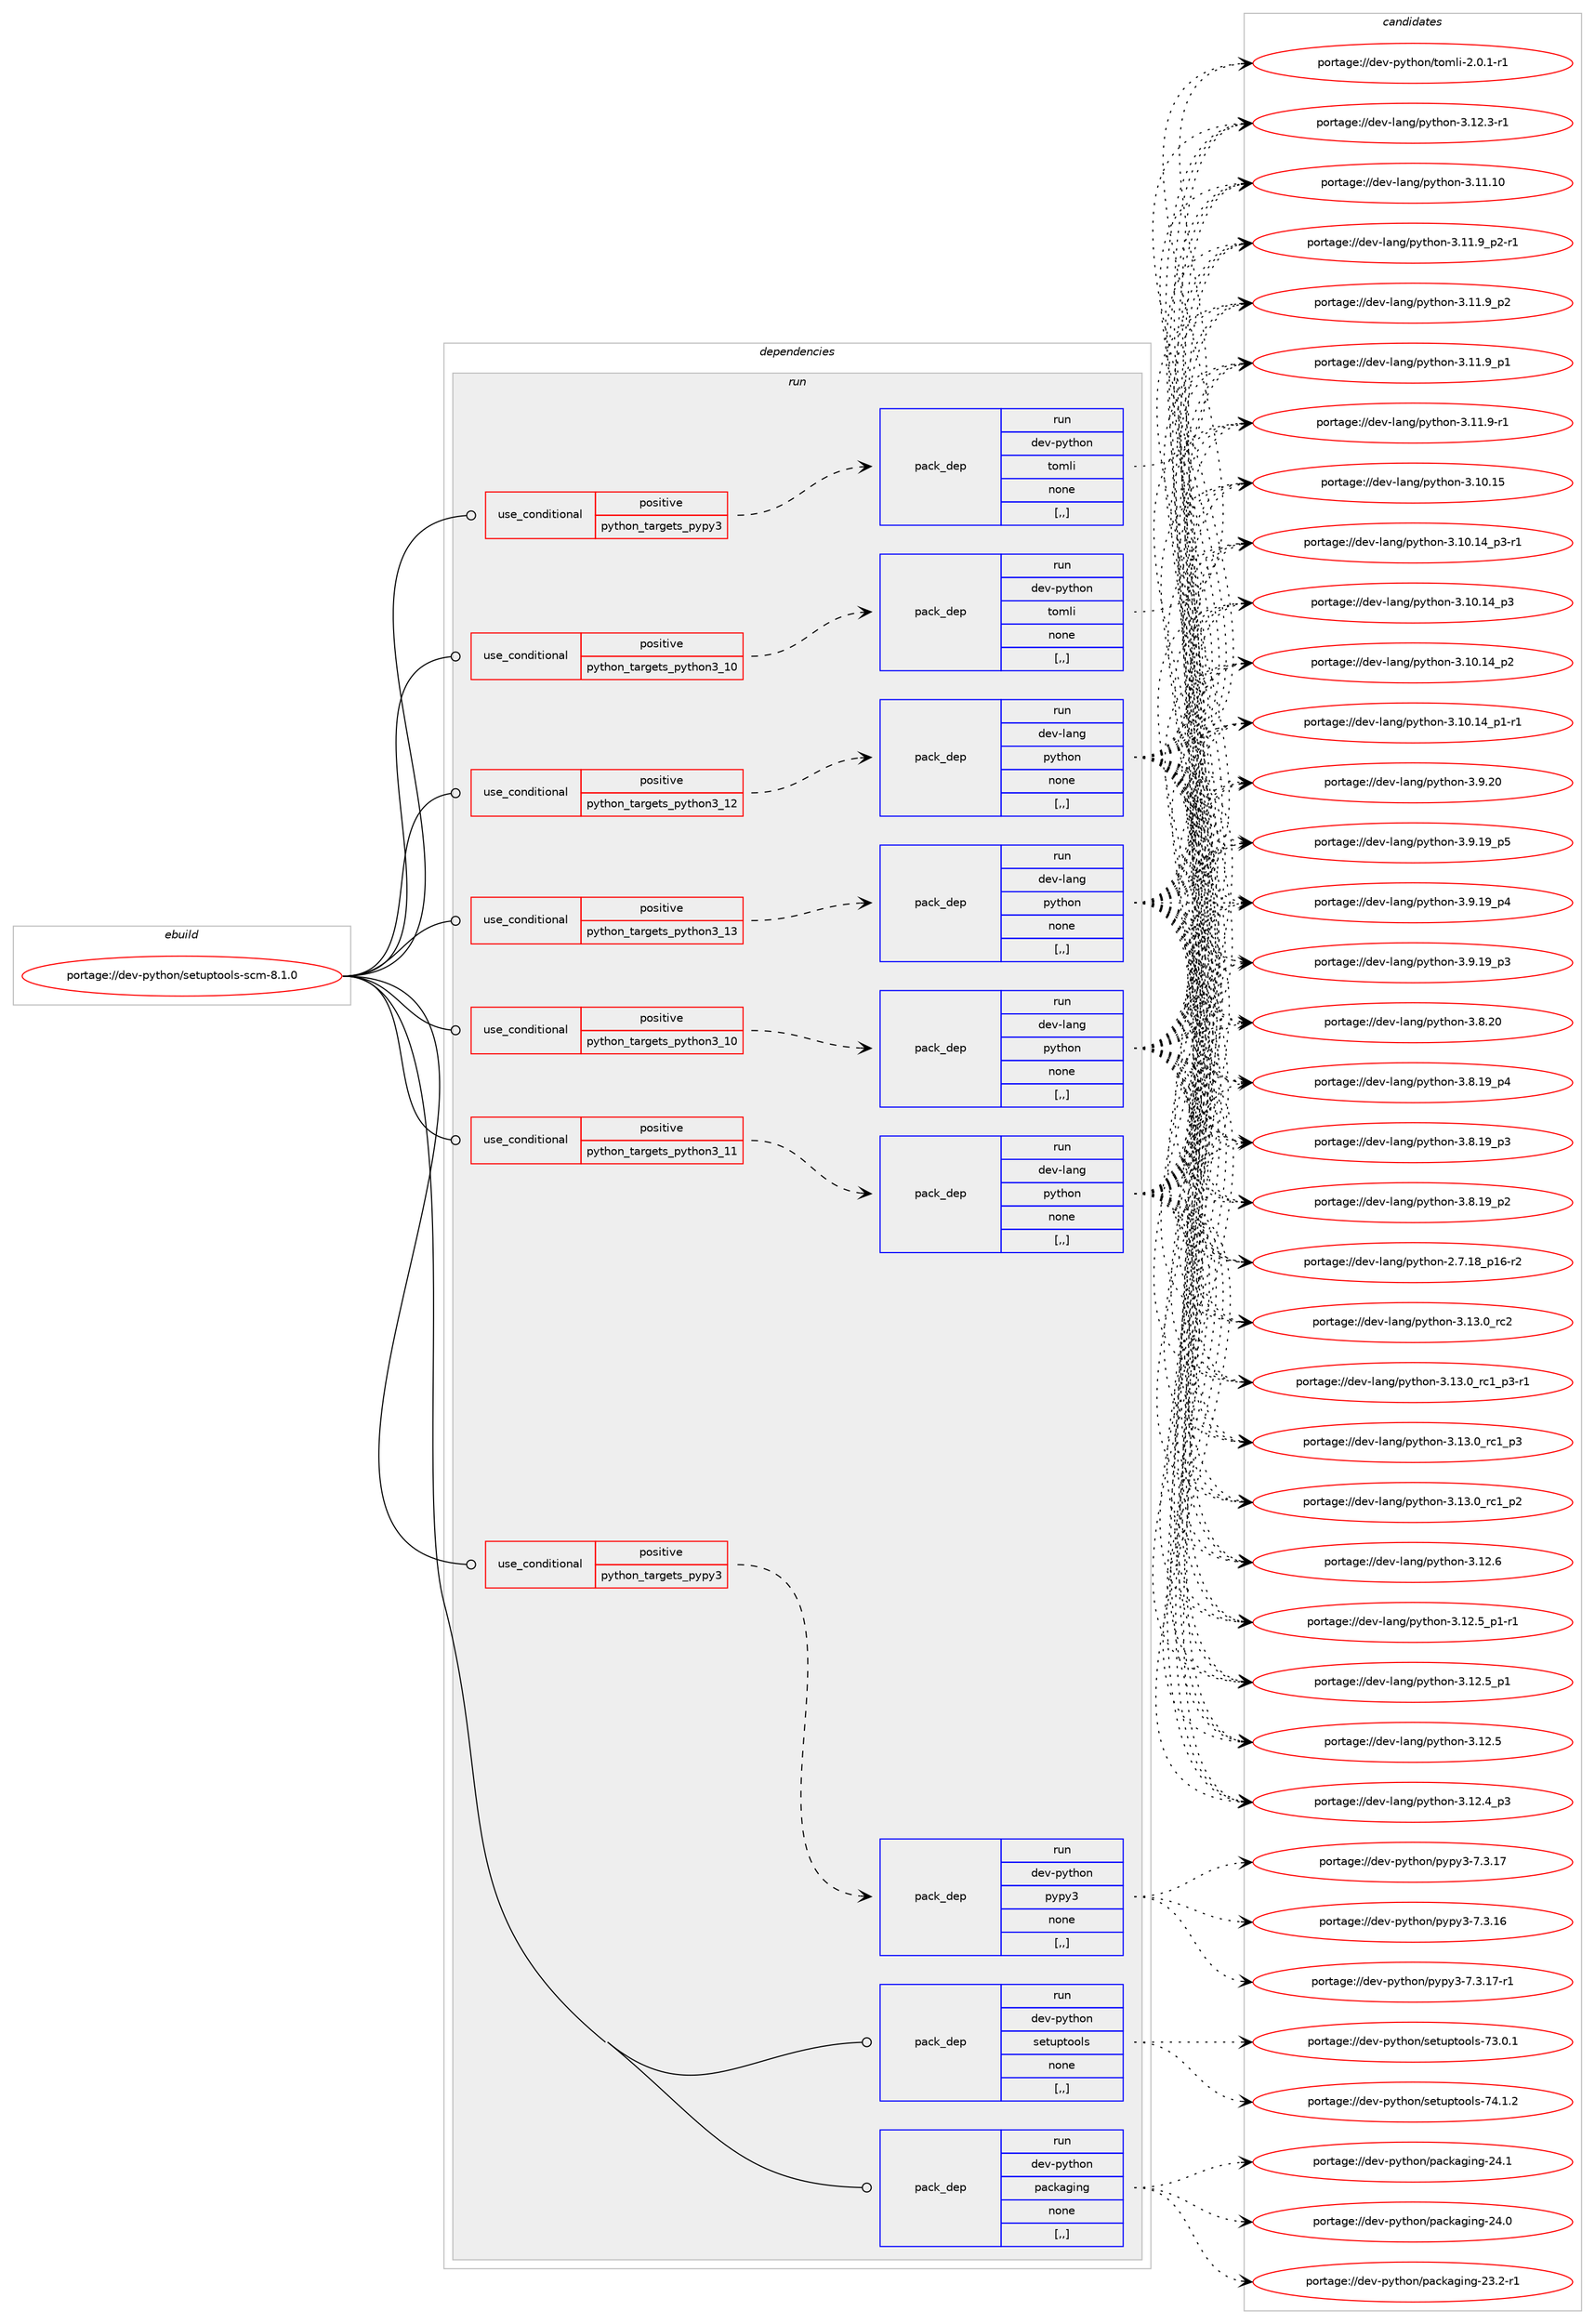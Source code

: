 digraph prolog {

# *************
# Graph options
# *************

newrank=true;
concentrate=true;
compound=true;
graph [rankdir=LR,fontname=Helvetica,fontsize=10,ranksep=1.5];#, ranksep=2.5, nodesep=0.2];
edge  [arrowhead=vee];
node  [fontname=Helvetica,fontsize=10];

# **********
# The ebuild
# **********

subgraph cluster_leftcol {
color=gray;
label=<<i>ebuild</i>>;
id [label="portage://dev-python/setuptools-scm-8.1.0", color=red, width=4, href="../dev-python/setuptools-scm-8.1.0.svg"];
}

# ****************
# The dependencies
# ****************

subgraph cluster_midcol {
color=gray;
label=<<i>dependencies</i>>;
subgraph cluster_compile {
fillcolor="#eeeeee";
style=filled;
label=<<i>compile</i>>;
}
subgraph cluster_compileandrun {
fillcolor="#eeeeee";
style=filled;
label=<<i>compile and run</i>>;
}
subgraph cluster_run {
fillcolor="#eeeeee";
style=filled;
label=<<i>run</i>>;
subgraph cond170139 {
dependency658454 [label=<<TABLE BORDER="0" CELLBORDER="1" CELLSPACING="0" CELLPADDING="4"><TR><TD ROWSPAN="3" CELLPADDING="10">use_conditional</TD></TR><TR><TD>positive</TD></TR><TR><TD>python_targets_pypy3</TD></TR></TABLE>>, shape=none, color=red];
subgraph pack483453 {
dependency658455 [label=<<TABLE BORDER="0" CELLBORDER="1" CELLSPACING="0" CELLPADDING="4" WIDTH="220"><TR><TD ROWSPAN="6" CELLPADDING="30">pack_dep</TD></TR><TR><TD WIDTH="110">run</TD></TR><TR><TD>dev-python</TD></TR><TR><TD>pypy3</TD></TR><TR><TD>none</TD></TR><TR><TD>[,,]</TD></TR></TABLE>>, shape=none, color=blue];
}
dependency658454:e -> dependency658455:w [weight=20,style="dashed",arrowhead="vee"];
}
id:e -> dependency658454:w [weight=20,style="solid",arrowhead="odot"];
subgraph cond170140 {
dependency658456 [label=<<TABLE BORDER="0" CELLBORDER="1" CELLSPACING="0" CELLPADDING="4"><TR><TD ROWSPAN="3" CELLPADDING="10">use_conditional</TD></TR><TR><TD>positive</TD></TR><TR><TD>python_targets_pypy3</TD></TR></TABLE>>, shape=none, color=red];
subgraph pack483454 {
dependency658457 [label=<<TABLE BORDER="0" CELLBORDER="1" CELLSPACING="0" CELLPADDING="4" WIDTH="220"><TR><TD ROWSPAN="6" CELLPADDING="30">pack_dep</TD></TR><TR><TD WIDTH="110">run</TD></TR><TR><TD>dev-python</TD></TR><TR><TD>tomli</TD></TR><TR><TD>none</TD></TR><TR><TD>[,,]</TD></TR></TABLE>>, shape=none, color=blue];
}
dependency658456:e -> dependency658457:w [weight=20,style="dashed",arrowhead="vee"];
}
id:e -> dependency658456:w [weight=20,style="solid",arrowhead="odot"];
subgraph cond170141 {
dependency658458 [label=<<TABLE BORDER="0" CELLBORDER="1" CELLSPACING="0" CELLPADDING="4"><TR><TD ROWSPAN="3" CELLPADDING="10">use_conditional</TD></TR><TR><TD>positive</TD></TR><TR><TD>python_targets_python3_10</TD></TR></TABLE>>, shape=none, color=red];
subgraph pack483455 {
dependency658459 [label=<<TABLE BORDER="0" CELLBORDER="1" CELLSPACING="0" CELLPADDING="4" WIDTH="220"><TR><TD ROWSPAN="6" CELLPADDING="30">pack_dep</TD></TR><TR><TD WIDTH="110">run</TD></TR><TR><TD>dev-lang</TD></TR><TR><TD>python</TD></TR><TR><TD>none</TD></TR><TR><TD>[,,]</TD></TR></TABLE>>, shape=none, color=blue];
}
dependency658458:e -> dependency658459:w [weight=20,style="dashed",arrowhead="vee"];
}
id:e -> dependency658458:w [weight=20,style="solid",arrowhead="odot"];
subgraph cond170142 {
dependency658460 [label=<<TABLE BORDER="0" CELLBORDER="1" CELLSPACING="0" CELLPADDING="4"><TR><TD ROWSPAN="3" CELLPADDING="10">use_conditional</TD></TR><TR><TD>positive</TD></TR><TR><TD>python_targets_python3_10</TD></TR></TABLE>>, shape=none, color=red];
subgraph pack483456 {
dependency658461 [label=<<TABLE BORDER="0" CELLBORDER="1" CELLSPACING="0" CELLPADDING="4" WIDTH="220"><TR><TD ROWSPAN="6" CELLPADDING="30">pack_dep</TD></TR><TR><TD WIDTH="110">run</TD></TR><TR><TD>dev-python</TD></TR><TR><TD>tomli</TD></TR><TR><TD>none</TD></TR><TR><TD>[,,]</TD></TR></TABLE>>, shape=none, color=blue];
}
dependency658460:e -> dependency658461:w [weight=20,style="dashed",arrowhead="vee"];
}
id:e -> dependency658460:w [weight=20,style="solid",arrowhead="odot"];
subgraph cond170143 {
dependency658462 [label=<<TABLE BORDER="0" CELLBORDER="1" CELLSPACING="0" CELLPADDING="4"><TR><TD ROWSPAN="3" CELLPADDING="10">use_conditional</TD></TR><TR><TD>positive</TD></TR><TR><TD>python_targets_python3_11</TD></TR></TABLE>>, shape=none, color=red];
subgraph pack483457 {
dependency658463 [label=<<TABLE BORDER="0" CELLBORDER="1" CELLSPACING="0" CELLPADDING="4" WIDTH="220"><TR><TD ROWSPAN="6" CELLPADDING="30">pack_dep</TD></TR><TR><TD WIDTH="110">run</TD></TR><TR><TD>dev-lang</TD></TR><TR><TD>python</TD></TR><TR><TD>none</TD></TR><TR><TD>[,,]</TD></TR></TABLE>>, shape=none, color=blue];
}
dependency658462:e -> dependency658463:w [weight=20,style="dashed",arrowhead="vee"];
}
id:e -> dependency658462:w [weight=20,style="solid",arrowhead="odot"];
subgraph cond170144 {
dependency658464 [label=<<TABLE BORDER="0" CELLBORDER="1" CELLSPACING="0" CELLPADDING="4"><TR><TD ROWSPAN="3" CELLPADDING="10">use_conditional</TD></TR><TR><TD>positive</TD></TR><TR><TD>python_targets_python3_12</TD></TR></TABLE>>, shape=none, color=red];
subgraph pack483458 {
dependency658465 [label=<<TABLE BORDER="0" CELLBORDER="1" CELLSPACING="0" CELLPADDING="4" WIDTH="220"><TR><TD ROWSPAN="6" CELLPADDING="30">pack_dep</TD></TR><TR><TD WIDTH="110">run</TD></TR><TR><TD>dev-lang</TD></TR><TR><TD>python</TD></TR><TR><TD>none</TD></TR><TR><TD>[,,]</TD></TR></TABLE>>, shape=none, color=blue];
}
dependency658464:e -> dependency658465:w [weight=20,style="dashed",arrowhead="vee"];
}
id:e -> dependency658464:w [weight=20,style="solid",arrowhead="odot"];
subgraph cond170145 {
dependency658466 [label=<<TABLE BORDER="0" CELLBORDER="1" CELLSPACING="0" CELLPADDING="4"><TR><TD ROWSPAN="3" CELLPADDING="10">use_conditional</TD></TR><TR><TD>positive</TD></TR><TR><TD>python_targets_python3_13</TD></TR></TABLE>>, shape=none, color=red];
subgraph pack483459 {
dependency658467 [label=<<TABLE BORDER="0" CELLBORDER="1" CELLSPACING="0" CELLPADDING="4" WIDTH="220"><TR><TD ROWSPAN="6" CELLPADDING="30">pack_dep</TD></TR><TR><TD WIDTH="110">run</TD></TR><TR><TD>dev-lang</TD></TR><TR><TD>python</TD></TR><TR><TD>none</TD></TR><TR><TD>[,,]</TD></TR></TABLE>>, shape=none, color=blue];
}
dependency658466:e -> dependency658467:w [weight=20,style="dashed",arrowhead="vee"];
}
id:e -> dependency658466:w [weight=20,style="solid",arrowhead="odot"];
subgraph pack483460 {
dependency658468 [label=<<TABLE BORDER="0" CELLBORDER="1" CELLSPACING="0" CELLPADDING="4" WIDTH="220"><TR><TD ROWSPAN="6" CELLPADDING="30">pack_dep</TD></TR><TR><TD WIDTH="110">run</TD></TR><TR><TD>dev-python</TD></TR><TR><TD>packaging</TD></TR><TR><TD>none</TD></TR><TR><TD>[,,]</TD></TR></TABLE>>, shape=none, color=blue];
}
id:e -> dependency658468:w [weight=20,style="solid",arrowhead="odot"];
subgraph pack483461 {
dependency658469 [label=<<TABLE BORDER="0" CELLBORDER="1" CELLSPACING="0" CELLPADDING="4" WIDTH="220"><TR><TD ROWSPAN="6" CELLPADDING="30">pack_dep</TD></TR><TR><TD WIDTH="110">run</TD></TR><TR><TD>dev-python</TD></TR><TR><TD>setuptools</TD></TR><TR><TD>none</TD></TR><TR><TD>[,,]</TD></TR></TABLE>>, shape=none, color=blue];
}
id:e -> dependency658469:w [weight=20,style="solid",arrowhead="odot"];
}
}

# **************
# The candidates
# **************

subgraph cluster_choices {
rank=same;
color=gray;
label=<<i>candidates</i>>;

subgraph choice483453 {
color=black;
nodesep=1;
choice100101118451121211161041111104711212111212151455546514649554511449 [label="portage://dev-python/pypy3-7.3.17-r1", color=red, width=4,href="../dev-python/pypy3-7.3.17-r1.svg"];
choice10010111845112121116104111110471121211121215145554651464955 [label="portage://dev-python/pypy3-7.3.17", color=red, width=4,href="../dev-python/pypy3-7.3.17.svg"];
choice10010111845112121116104111110471121211121215145554651464954 [label="portage://dev-python/pypy3-7.3.16", color=red, width=4,href="../dev-python/pypy3-7.3.16.svg"];
dependency658455:e -> choice100101118451121211161041111104711212111212151455546514649554511449:w [style=dotted,weight="100"];
dependency658455:e -> choice10010111845112121116104111110471121211121215145554651464955:w [style=dotted,weight="100"];
dependency658455:e -> choice10010111845112121116104111110471121211121215145554651464954:w [style=dotted,weight="100"];
}
subgraph choice483454 {
color=black;
nodesep=1;
choice10010111845112121116104111110471161111091081054550464846494511449 [label="portage://dev-python/tomli-2.0.1-r1", color=red, width=4,href="../dev-python/tomli-2.0.1-r1.svg"];
dependency658457:e -> choice10010111845112121116104111110471161111091081054550464846494511449:w [style=dotted,weight="100"];
}
subgraph choice483455 {
color=black;
nodesep=1;
choice10010111845108971101034711212111610411111045514649514648951149950 [label="portage://dev-lang/python-3.13.0_rc2", color=red, width=4,href="../dev-lang/python-3.13.0_rc2.svg"];
choice1001011184510897110103471121211161041111104551464951464895114994995112514511449 [label="portage://dev-lang/python-3.13.0_rc1_p3-r1", color=red, width=4,href="../dev-lang/python-3.13.0_rc1_p3-r1.svg"];
choice100101118451089711010347112121116104111110455146495146489511499499511251 [label="portage://dev-lang/python-3.13.0_rc1_p3", color=red, width=4,href="../dev-lang/python-3.13.0_rc1_p3.svg"];
choice100101118451089711010347112121116104111110455146495146489511499499511250 [label="portage://dev-lang/python-3.13.0_rc1_p2", color=red, width=4,href="../dev-lang/python-3.13.0_rc1_p2.svg"];
choice10010111845108971101034711212111610411111045514649504654 [label="portage://dev-lang/python-3.12.6", color=red, width=4,href="../dev-lang/python-3.12.6.svg"];
choice1001011184510897110103471121211161041111104551464950465395112494511449 [label="portage://dev-lang/python-3.12.5_p1-r1", color=red, width=4,href="../dev-lang/python-3.12.5_p1-r1.svg"];
choice100101118451089711010347112121116104111110455146495046539511249 [label="portage://dev-lang/python-3.12.5_p1", color=red, width=4,href="../dev-lang/python-3.12.5_p1.svg"];
choice10010111845108971101034711212111610411111045514649504653 [label="portage://dev-lang/python-3.12.5", color=red, width=4,href="../dev-lang/python-3.12.5.svg"];
choice100101118451089711010347112121116104111110455146495046529511251 [label="portage://dev-lang/python-3.12.4_p3", color=red, width=4,href="../dev-lang/python-3.12.4_p3.svg"];
choice100101118451089711010347112121116104111110455146495046514511449 [label="portage://dev-lang/python-3.12.3-r1", color=red, width=4,href="../dev-lang/python-3.12.3-r1.svg"];
choice1001011184510897110103471121211161041111104551464949464948 [label="portage://dev-lang/python-3.11.10", color=red, width=4,href="../dev-lang/python-3.11.10.svg"];
choice1001011184510897110103471121211161041111104551464949465795112504511449 [label="portage://dev-lang/python-3.11.9_p2-r1", color=red, width=4,href="../dev-lang/python-3.11.9_p2-r1.svg"];
choice100101118451089711010347112121116104111110455146494946579511250 [label="portage://dev-lang/python-3.11.9_p2", color=red, width=4,href="../dev-lang/python-3.11.9_p2.svg"];
choice100101118451089711010347112121116104111110455146494946579511249 [label="portage://dev-lang/python-3.11.9_p1", color=red, width=4,href="../dev-lang/python-3.11.9_p1.svg"];
choice100101118451089711010347112121116104111110455146494946574511449 [label="portage://dev-lang/python-3.11.9-r1", color=red, width=4,href="../dev-lang/python-3.11.9-r1.svg"];
choice1001011184510897110103471121211161041111104551464948464953 [label="portage://dev-lang/python-3.10.15", color=red, width=4,href="../dev-lang/python-3.10.15.svg"];
choice100101118451089711010347112121116104111110455146494846495295112514511449 [label="portage://dev-lang/python-3.10.14_p3-r1", color=red, width=4,href="../dev-lang/python-3.10.14_p3-r1.svg"];
choice10010111845108971101034711212111610411111045514649484649529511251 [label="portage://dev-lang/python-3.10.14_p3", color=red, width=4,href="../dev-lang/python-3.10.14_p3.svg"];
choice10010111845108971101034711212111610411111045514649484649529511250 [label="portage://dev-lang/python-3.10.14_p2", color=red, width=4,href="../dev-lang/python-3.10.14_p2.svg"];
choice100101118451089711010347112121116104111110455146494846495295112494511449 [label="portage://dev-lang/python-3.10.14_p1-r1", color=red, width=4,href="../dev-lang/python-3.10.14_p1-r1.svg"];
choice10010111845108971101034711212111610411111045514657465048 [label="portage://dev-lang/python-3.9.20", color=red, width=4,href="../dev-lang/python-3.9.20.svg"];
choice100101118451089711010347112121116104111110455146574649579511253 [label="portage://dev-lang/python-3.9.19_p5", color=red, width=4,href="../dev-lang/python-3.9.19_p5.svg"];
choice100101118451089711010347112121116104111110455146574649579511252 [label="portage://dev-lang/python-3.9.19_p4", color=red, width=4,href="../dev-lang/python-3.9.19_p4.svg"];
choice100101118451089711010347112121116104111110455146574649579511251 [label="portage://dev-lang/python-3.9.19_p3", color=red, width=4,href="../dev-lang/python-3.9.19_p3.svg"];
choice10010111845108971101034711212111610411111045514656465048 [label="portage://dev-lang/python-3.8.20", color=red, width=4,href="../dev-lang/python-3.8.20.svg"];
choice100101118451089711010347112121116104111110455146564649579511252 [label="portage://dev-lang/python-3.8.19_p4", color=red, width=4,href="../dev-lang/python-3.8.19_p4.svg"];
choice100101118451089711010347112121116104111110455146564649579511251 [label="portage://dev-lang/python-3.8.19_p3", color=red, width=4,href="../dev-lang/python-3.8.19_p3.svg"];
choice100101118451089711010347112121116104111110455146564649579511250 [label="portage://dev-lang/python-3.8.19_p2", color=red, width=4,href="../dev-lang/python-3.8.19_p2.svg"];
choice100101118451089711010347112121116104111110455046554649569511249544511450 [label="portage://dev-lang/python-2.7.18_p16-r2", color=red, width=4,href="../dev-lang/python-2.7.18_p16-r2.svg"];
dependency658459:e -> choice10010111845108971101034711212111610411111045514649514648951149950:w [style=dotted,weight="100"];
dependency658459:e -> choice1001011184510897110103471121211161041111104551464951464895114994995112514511449:w [style=dotted,weight="100"];
dependency658459:e -> choice100101118451089711010347112121116104111110455146495146489511499499511251:w [style=dotted,weight="100"];
dependency658459:e -> choice100101118451089711010347112121116104111110455146495146489511499499511250:w [style=dotted,weight="100"];
dependency658459:e -> choice10010111845108971101034711212111610411111045514649504654:w [style=dotted,weight="100"];
dependency658459:e -> choice1001011184510897110103471121211161041111104551464950465395112494511449:w [style=dotted,weight="100"];
dependency658459:e -> choice100101118451089711010347112121116104111110455146495046539511249:w [style=dotted,weight="100"];
dependency658459:e -> choice10010111845108971101034711212111610411111045514649504653:w [style=dotted,weight="100"];
dependency658459:e -> choice100101118451089711010347112121116104111110455146495046529511251:w [style=dotted,weight="100"];
dependency658459:e -> choice100101118451089711010347112121116104111110455146495046514511449:w [style=dotted,weight="100"];
dependency658459:e -> choice1001011184510897110103471121211161041111104551464949464948:w [style=dotted,weight="100"];
dependency658459:e -> choice1001011184510897110103471121211161041111104551464949465795112504511449:w [style=dotted,weight="100"];
dependency658459:e -> choice100101118451089711010347112121116104111110455146494946579511250:w [style=dotted,weight="100"];
dependency658459:e -> choice100101118451089711010347112121116104111110455146494946579511249:w [style=dotted,weight="100"];
dependency658459:e -> choice100101118451089711010347112121116104111110455146494946574511449:w [style=dotted,weight="100"];
dependency658459:e -> choice1001011184510897110103471121211161041111104551464948464953:w [style=dotted,weight="100"];
dependency658459:e -> choice100101118451089711010347112121116104111110455146494846495295112514511449:w [style=dotted,weight="100"];
dependency658459:e -> choice10010111845108971101034711212111610411111045514649484649529511251:w [style=dotted,weight="100"];
dependency658459:e -> choice10010111845108971101034711212111610411111045514649484649529511250:w [style=dotted,weight="100"];
dependency658459:e -> choice100101118451089711010347112121116104111110455146494846495295112494511449:w [style=dotted,weight="100"];
dependency658459:e -> choice10010111845108971101034711212111610411111045514657465048:w [style=dotted,weight="100"];
dependency658459:e -> choice100101118451089711010347112121116104111110455146574649579511253:w [style=dotted,weight="100"];
dependency658459:e -> choice100101118451089711010347112121116104111110455146574649579511252:w [style=dotted,weight="100"];
dependency658459:e -> choice100101118451089711010347112121116104111110455146574649579511251:w [style=dotted,weight="100"];
dependency658459:e -> choice10010111845108971101034711212111610411111045514656465048:w [style=dotted,weight="100"];
dependency658459:e -> choice100101118451089711010347112121116104111110455146564649579511252:w [style=dotted,weight="100"];
dependency658459:e -> choice100101118451089711010347112121116104111110455146564649579511251:w [style=dotted,weight="100"];
dependency658459:e -> choice100101118451089711010347112121116104111110455146564649579511250:w [style=dotted,weight="100"];
dependency658459:e -> choice100101118451089711010347112121116104111110455046554649569511249544511450:w [style=dotted,weight="100"];
}
subgraph choice483456 {
color=black;
nodesep=1;
choice10010111845112121116104111110471161111091081054550464846494511449 [label="portage://dev-python/tomli-2.0.1-r1", color=red, width=4,href="../dev-python/tomli-2.0.1-r1.svg"];
dependency658461:e -> choice10010111845112121116104111110471161111091081054550464846494511449:w [style=dotted,weight="100"];
}
subgraph choice483457 {
color=black;
nodesep=1;
choice10010111845108971101034711212111610411111045514649514648951149950 [label="portage://dev-lang/python-3.13.0_rc2", color=red, width=4,href="../dev-lang/python-3.13.0_rc2.svg"];
choice1001011184510897110103471121211161041111104551464951464895114994995112514511449 [label="portage://dev-lang/python-3.13.0_rc1_p3-r1", color=red, width=4,href="../dev-lang/python-3.13.0_rc1_p3-r1.svg"];
choice100101118451089711010347112121116104111110455146495146489511499499511251 [label="portage://dev-lang/python-3.13.0_rc1_p3", color=red, width=4,href="../dev-lang/python-3.13.0_rc1_p3.svg"];
choice100101118451089711010347112121116104111110455146495146489511499499511250 [label="portage://dev-lang/python-3.13.0_rc1_p2", color=red, width=4,href="../dev-lang/python-3.13.0_rc1_p2.svg"];
choice10010111845108971101034711212111610411111045514649504654 [label="portage://dev-lang/python-3.12.6", color=red, width=4,href="../dev-lang/python-3.12.6.svg"];
choice1001011184510897110103471121211161041111104551464950465395112494511449 [label="portage://dev-lang/python-3.12.5_p1-r1", color=red, width=4,href="../dev-lang/python-3.12.5_p1-r1.svg"];
choice100101118451089711010347112121116104111110455146495046539511249 [label="portage://dev-lang/python-3.12.5_p1", color=red, width=4,href="../dev-lang/python-3.12.5_p1.svg"];
choice10010111845108971101034711212111610411111045514649504653 [label="portage://dev-lang/python-3.12.5", color=red, width=4,href="../dev-lang/python-3.12.5.svg"];
choice100101118451089711010347112121116104111110455146495046529511251 [label="portage://dev-lang/python-3.12.4_p3", color=red, width=4,href="../dev-lang/python-3.12.4_p3.svg"];
choice100101118451089711010347112121116104111110455146495046514511449 [label="portage://dev-lang/python-3.12.3-r1", color=red, width=4,href="../dev-lang/python-3.12.3-r1.svg"];
choice1001011184510897110103471121211161041111104551464949464948 [label="portage://dev-lang/python-3.11.10", color=red, width=4,href="../dev-lang/python-3.11.10.svg"];
choice1001011184510897110103471121211161041111104551464949465795112504511449 [label="portage://dev-lang/python-3.11.9_p2-r1", color=red, width=4,href="../dev-lang/python-3.11.9_p2-r1.svg"];
choice100101118451089711010347112121116104111110455146494946579511250 [label="portage://dev-lang/python-3.11.9_p2", color=red, width=4,href="../dev-lang/python-3.11.9_p2.svg"];
choice100101118451089711010347112121116104111110455146494946579511249 [label="portage://dev-lang/python-3.11.9_p1", color=red, width=4,href="../dev-lang/python-3.11.9_p1.svg"];
choice100101118451089711010347112121116104111110455146494946574511449 [label="portage://dev-lang/python-3.11.9-r1", color=red, width=4,href="../dev-lang/python-3.11.9-r1.svg"];
choice1001011184510897110103471121211161041111104551464948464953 [label="portage://dev-lang/python-3.10.15", color=red, width=4,href="../dev-lang/python-3.10.15.svg"];
choice100101118451089711010347112121116104111110455146494846495295112514511449 [label="portage://dev-lang/python-3.10.14_p3-r1", color=red, width=4,href="../dev-lang/python-3.10.14_p3-r1.svg"];
choice10010111845108971101034711212111610411111045514649484649529511251 [label="portage://dev-lang/python-3.10.14_p3", color=red, width=4,href="../dev-lang/python-3.10.14_p3.svg"];
choice10010111845108971101034711212111610411111045514649484649529511250 [label="portage://dev-lang/python-3.10.14_p2", color=red, width=4,href="../dev-lang/python-3.10.14_p2.svg"];
choice100101118451089711010347112121116104111110455146494846495295112494511449 [label="portage://dev-lang/python-3.10.14_p1-r1", color=red, width=4,href="../dev-lang/python-3.10.14_p1-r1.svg"];
choice10010111845108971101034711212111610411111045514657465048 [label="portage://dev-lang/python-3.9.20", color=red, width=4,href="../dev-lang/python-3.9.20.svg"];
choice100101118451089711010347112121116104111110455146574649579511253 [label="portage://dev-lang/python-3.9.19_p5", color=red, width=4,href="../dev-lang/python-3.9.19_p5.svg"];
choice100101118451089711010347112121116104111110455146574649579511252 [label="portage://dev-lang/python-3.9.19_p4", color=red, width=4,href="../dev-lang/python-3.9.19_p4.svg"];
choice100101118451089711010347112121116104111110455146574649579511251 [label="portage://dev-lang/python-3.9.19_p3", color=red, width=4,href="../dev-lang/python-3.9.19_p3.svg"];
choice10010111845108971101034711212111610411111045514656465048 [label="portage://dev-lang/python-3.8.20", color=red, width=4,href="../dev-lang/python-3.8.20.svg"];
choice100101118451089711010347112121116104111110455146564649579511252 [label="portage://dev-lang/python-3.8.19_p4", color=red, width=4,href="../dev-lang/python-3.8.19_p4.svg"];
choice100101118451089711010347112121116104111110455146564649579511251 [label="portage://dev-lang/python-3.8.19_p3", color=red, width=4,href="../dev-lang/python-3.8.19_p3.svg"];
choice100101118451089711010347112121116104111110455146564649579511250 [label="portage://dev-lang/python-3.8.19_p2", color=red, width=4,href="../dev-lang/python-3.8.19_p2.svg"];
choice100101118451089711010347112121116104111110455046554649569511249544511450 [label="portage://dev-lang/python-2.7.18_p16-r2", color=red, width=4,href="../dev-lang/python-2.7.18_p16-r2.svg"];
dependency658463:e -> choice10010111845108971101034711212111610411111045514649514648951149950:w [style=dotted,weight="100"];
dependency658463:e -> choice1001011184510897110103471121211161041111104551464951464895114994995112514511449:w [style=dotted,weight="100"];
dependency658463:e -> choice100101118451089711010347112121116104111110455146495146489511499499511251:w [style=dotted,weight="100"];
dependency658463:e -> choice100101118451089711010347112121116104111110455146495146489511499499511250:w [style=dotted,weight="100"];
dependency658463:e -> choice10010111845108971101034711212111610411111045514649504654:w [style=dotted,weight="100"];
dependency658463:e -> choice1001011184510897110103471121211161041111104551464950465395112494511449:w [style=dotted,weight="100"];
dependency658463:e -> choice100101118451089711010347112121116104111110455146495046539511249:w [style=dotted,weight="100"];
dependency658463:e -> choice10010111845108971101034711212111610411111045514649504653:w [style=dotted,weight="100"];
dependency658463:e -> choice100101118451089711010347112121116104111110455146495046529511251:w [style=dotted,weight="100"];
dependency658463:e -> choice100101118451089711010347112121116104111110455146495046514511449:w [style=dotted,weight="100"];
dependency658463:e -> choice1001011184510897110103471121211161041111104551464949464948:w [style=dotted,weight="100"];
dependency658463:e -> choice1001011184510897110103471121211161041111104551464949465795112504511449:w [style=dotted,weight="100"];
dependency658463:e -> choice100101118451089711010347112121116104111110455146494946579511250:w [style=dotted,weight="100"];
dependency658463:e -> choice100101118451089711010347112121116104111110455146494946579511249:w [style=dotted,weight="100"];
dependency658463:e -> choice100101118451089711010347112121116104111110455146494946574511449:w [style=dotted,weight="100"];
dependency658463:e -> choice1001011184510897110103471121211161041111104551464948464953:w [style=dotted,weight="100"];
dependency658463:e -> choice100101118451089711010347112121116104111110455146494846495295112514511449:w [style=dotted,weight="100"];
dependency658463:e -> choice10010111845108971101034711212111610411111045514649484649529511251:w [style=dotted,weight="100"];
dependency658463:e -> choice10010111845108971101034711212111610411111045514649484649529511250:w [style=dotted,weight="100"];
dependency658463:e -> choice100101118451089711010347112121116104111110455146494846495295112494511449:w [style=dotted,weight="100"];
dependency658463:e -> choice10010111845108971101034711212111610411111045514657465048:w [style=dotted,weight="100"];
dependency658463:e -> choice100101118451089711010347112121116104111110455146574649579511253:w [style=dotted,weight="100"];
dependency658463:e -> choice100101118451089711010347112121116104111110455146574649579511252:w [style=dotted,weight="100"];
dependency658463:e -> choice100101118451089711010347112121116104111110455146574649579511251:w [style=dotted,weight="100"];
dependency658463:e -> choice10010111845108971101034711212111610411111045514656465048:w [style=dotted,weight="100"];
dependency658463:e -> choice100101118451089711010347112121116104111110455146564649579511252:w [style=dotted,weight="100"];
dependency658463:e -> choice100101118451089711010347112121116104111110455146564649579511251:w [style=dotted,weight="100"];
dependency658463:e -> choice100101118451089711010347112121116104111110455146564649579511250:w [style=dotted,weight="100"];
dependency658463:e -> choice100101118451089711010347112121116104111110455046554649569511249544511450:w [style=dotted,weight="100"];
}
subgraph choice483458 {
color=black;
nodesep=1;
choice10010111845108971101034711212111610411111045514649514648951149950 [label="portage://dev-lang/python-3.13.0_rc2", color=red, width=4,href="../dev-lang/python-3.13.0_rc2.svg"];
choice1001011184510897110103471121211161041111104551464951464895114994995112514511449 [label="portage://dev-lang/python-3.13.0_rc1_p3-r1", color=red, width=4,href="../dev-lang/python-3.13.0_rc1_p3-r1.svg"];
choice100101118451089711010347112121116104111110455146495146489511499499511251 [label="portage://dev-lang/python-3.13.0_rc1_p3", color=red, width=4,href="../dev-lang/python-3.13.0_rc1_p3.svg"];
choice100101118451089711010347112121116104111110455146495146489511499499511250 [label="portage://dev-lang/python-3.13.0_rc1_p2", color=red, width=4,href="../dev-lang/python-3.13.0_rc1_p2.svg"];
choice10010111845108971101034711212111610411111045514649504654 [label="portage://dev-lang/python-3.12.6", color=red, width=4,href="../dev-lang/python-3.12.6.svg"];
choice1001011184510897110103471121211161041111104551464950465395112494511449 [label="portage://dev-lang/python-3.12.5_p1-r1", color=red, width=4,href="../dev-lang/python-3.12.5_p1-r1.svg"];
choice100101118451089711010347112121116104111110455146495046539511249 [label="portage://dev-lang/python-3.12.5_p1", color=red, width=4,href="../dev-lang/python-3.12.5_p1.svg"];
choice10010111845108971101034711212111610411111045514649504653 [label="portage://dev-lang/python-3.12.5", color=red, width=4,href="../dev-lang/python-3.12.5.svg"];
choice100101118451089711010347112121116104111110455146495046529511251 [label="portage://dev-lang/python-3.12.4_p3", color=red, width=4,href="../dev-lang/python-3.12.4_p3.svg"];
choice100101118451089711010347112121116104111110455146495046514511449 [label="portage://dev-lang/python-3.12.3-r1", color=red, width=4,href="../dev-lang/python-3.12.3-r1.svg"];
choice1001011184510897110103471121211161041111104551464949464948 [label="portage://dev-lang/python-3.11.10", color=red, width=4,href="../dev-lang/python-3.11.10.svg"];
choice1001011184510897110103471121211161041111104551464949465795112504511449 [label="portage://dev-lang/python-3.11.9_p2-r1", color=red, width=4,href="../dev-lang/python-3.11.9_p2-r1.svg"];
choice100101118451089711010347112121116104111110455146494946579511250 [label="portage://dev-lang/python-3.11.9_p2", color=red, width=4,href="../dev-lang/python-3.11.9_p2.svg"];
choice100101118451089711010347112121116104111110455146494946579511249 [label="portage://dev-lang/python-3.11.9_p1", color=red, width=4,href="../dev-lang/python-3.11.9_p1.svg"];
choice100101118451089711010347112121116104111110455146494946574511449 [label="portage://dev-lang/python-3.11.9-r1", color=red, width=4,href="../dev-lang/python-3.11.9-r1.svg"];
choice1001011184510897110103471121211161041111104551464948464953 [label="portage://dev-lang/python-3.10.15", color=red, width=4,href="../dev-lang/python-3.10.15.svg"];
choice100101118451089711010347112121116104111110455146494846495295112514511449 [label="portage://dev-lang/python-3.10.14_p3-r1", color=red, width=4,href="../dev-lang/python-3.10.14_p3-r1.svg"];
choice10010111845108971101034711212111610411111045514649484649529511251 [label="portage://dev-lang/python-3.10.14_p3", color=red, width=4,href="../dev-lang/python-3.10.14_p3.svg"];
choice10010111845108971101034711212111610411111045514649484649529511250 [label="portage://dev-lang/python-3.10.14_p2", color=red, width=4,href="../dev-lang/python-3.10.14_p2.svg"];
choice100101118451089711010347112121116104111110455146494846495295112494511449 [label="portage://dev-lang/python-3.10.14_p1-r1", color=red, width=4,href="../dev-lang/python-3.10.14_p1-r1.svg"];
choice10010111845108971101034711212111610411111045514657465048 [label="portage://dev-lang/python-3.9.20", color=red, width=4,href="../dev-lang/python-3.9.20.svg"];
choice100101118451089711010347112121116104111110455146574649579511253 [label="portage://dev-lang/python-3.9.19_p5", color=red, width=4,href="../dev-lang/python-3.9.19_p5.svg"];
choice100101118451089711010347112121116104111110455146574649579511252 [label="portage://dev-lang/python-3.9.19_p4", color=red, width=4,href="../dev-lang/python-3.9.19_p4.svg"];
choice100101118451089711010347112121116104111110455146574649579511251 [label="portage://dev-lang/python-3.9.19_p3", color=red, width=4,href="../dev-lang/python-3.9.19_p3.svg"];
choice10010111845108971101034711212111610411111045514656465048 [label="portage://dev-lang/python-3.8.20", color=red, width=4,href="../dev-lang/python-3.8.20.svg"];
choice100101118451089711010347112121116104111110455146564649579511252 [label="portage://dev-lang/python-3.8.19_p4", color=red, width=4,href="../dev-lang/python-3.8.19_p4.svg"];
choice100101118451089711010347112121116104111110455146564649579511251 [label="portage://dev-lang/python-3.8.19_p3", color=red, width=4,href="../dev-lang/python-3.8.19_p3.svg"];
choice100101118451089711010347112121116104111110455146564649579511250 [label="portage://dev-lang/python-3.8.19_p2", color=red, width=4,href="../dev-lang/python-3.8.19_p2.svg"];
choice100101118451089711010347112121116104111110455046554649569511249544511450 [label="portage://dev-lang/python-2.7.18_p16-r2", color=red, width=4,href="../dev-lang/python-2.7.18_p16-r2.svg"];
dependency658465:e -> choice10010111845108971101034711212111610411111045514649514648951149950:w [style=dotted,weight="100"];
dependency658465:e -> choice1001011184510897110103471121211161041111104551464951464895114994995112514511449:w [style=dotted,weight="100"];
dependency658465:e -> choice100101118451089711010347112121116104111110455146495146489511499499511251:w [style=dotted,weight="100"];
dependency658465:e -> choice100101118451089711010347112121116104111110455146495146489511499499511250:w [style=dotted,weight="100"];
dependency658465:e -> choice10010111845108971101034711212111610411111045514649504654:w [style=dotted,weight="100"];
dependency658465:e -> choice1001011184510897110103471121211161041111104551464950465395112494511449:w [style=dotted,weight="100"];
dependency658465:e -> choice100101118451089711010347112121116104111110455146495046539511249:w [style=dotted,weight="100"];
dependency658465:e -> choice10010111845108971101034711212111610411111045514649504653:w [style=dotted,weight="100"];
dependency658465:e -> choice100101118451089711010347112121116104111110455146495046529511251:w [style=dotted,weight="100"];
dependency658465:e -> choice100101118451089711010347112121116104111110455146495046514511449:w [style=dotted,weight="100"];
dependency658465:e -> choice1001011184510897110103471121211161041111104551464949464948:w [style=dotted,weight="100"];
dependency658465:e -> choice1001011184510897110103471121211161041111104551464949465795112504511449:w [style=dotted,weight="100"];
dependency658465:e -> choice100101118451089711010347112121116104111110455146494946579511250:w [style=dotted,weight="100"];
dependency658465:e -> choice100101118451089711010347112121116104111110455146494946579511249:w [style=dotted,weight="100"];
dependency658465:e -> choice100101118451089711010347112121116104111110455146494946574511449:w [style=dotted,weight="100"];
dependency658465:e -> choice1001011184510897110103471121211161041111104551464948464953:w [style=dotted,weight="100"];
dependency658465:e -> choice100101118451089711010347112121116104111110455146494846495295112514511449:w [style=dotted,weight="100"];
dependency658465:e -> choice10010111845108971101034711212111610411111045514649484649529511251:w [style=dotted,weight="100"];
dependency658465:e -> choice10010111845108971101034711212111610411111045514649484649529511250:w [style=dotted,weight="100"];
dependency658465:e -> choice100101118451089711010347112121116104111110455146494846495295112494511449:w [style=dotted,weight="100"];
dependency658465:e -> choice10010111845108971101034711212111610411111045514657465048:w [style=dotted,weight="100"];
dependency658465:e -> choice100101118451089711010347112121116104111110455146574649579511253:w [style=dotted,weight="100"];
dependency658465:e -> choice100101118451089711010347112121116104111110455146574649579511252:w [style=dotted,weight="100"];
dependency658465:e -> choice100101118451089711010347112121116104111110455146574649579511251:w [style=dotted,weight="100"];
dependency658465:e -> choice10010111845108971101034711212111610411111045514656465048:w [style=dotted,weight="100"];
dependency658465:e -> choice100101118451089711010347112121116104111110455146564649579511252:w [style=dotted,weight="100"];
dependency658465:e -> choice100101118451089711010347112121116104111110455146564649579511251:w [style=dotted,weight="100"];
dependency658465:e -> choice100101118451089711010347112121116104111110455146564649579511250:w [style=dotted,weight="100"];
dependency658465:e -> choice100101118451089711010347112121116104111110455046554649569511249544511450:w [style=dotted,weight="100"];
}
subgraph choice483459 {
color=black;
nodesep=1;
choice10010111845108971101034711212111610411111045514649514648951149950 [label="portage://dev-lang/python-3.13.0_rc2", color=red, width=4,href="../dev-lang/python-3.13.0_rc2.svg"];
choice1001011184510897110103471121211161041111104551464951464895114994995112514511449 [label="portage://dev-lang/python-3.13.0_rc1_p3-r1", color=red, width=4,href="../dev-lang/python-3.13.0_rc1_p3-r1.svg"];
choice100101118451089711010347112121116104111110455146495146489511499499511251 [label="portage://dev-lang/python-3.13.0_rc1_p3", color=red, width=4,href="../dev-lang/python-3.13.0_rc1_p3.svg"];
choice100101118451089711010347112121116104111110455146495146489511499499511250 [label="portage://dev-lang/python-3.13.0_rc1_p2", color=red, width=4,href="../dev-lang/python-3.13.0_rc1_p2.svg"];
choice10010111845108971101034711212111610411111045514649504654 [label="portage://dev-lang/python-3.12.6", color=red, width=4,href="../dev-lang/python-3.12.6.svg"];
choice1001011184510897110103471121211161041111104551464950465395112494511449 [label="portage://dev-lang/python-3.12.5_p1-r1", color=red, width=4,href="../dev-lang/python-3.12.5_p1-r1.svg"];
choice100101118451089711010347112121116104111110455146495046539511249 [label="portage://dev-lang/python-3.12.5_p1", color=red, width=4,href="../dev-lang/python-3.12.5_p1.svg"];
choice10010111845108971101034711212111610411111045514649504653 [label="portage://dev-lang/python-3.12.5", color=red, width=4,href="../dev-lang/python-3.12.5.svg"];
choice100101118451089711010347112121116104111110455146495046529511251 [label="portage://dev-lang/python-3.12.4_p3", color=red, width=4,href="../dev-lang/python-3.12.4_p3.svg"];
choice100101118451089711010347112121116104111110455146495046514511449 [label="portage://dev-lang/python-3.12.3-r1", color=red, width=4,href="../dev-lang/python-3.12.3-r1.svg"];
choice1001011184510897110103471121211161041111104551464949464948 [label="portage://dev-lang/python-3.11.10", color=red, width=4,href="../dev-lang/python-3.11.10.svg"];
choice1001011184510897110103471121211161041111104551464949465795112504511449 [label="portage://dev-lang/python-3.11.9_p2-r1", color=red, width=4,href="../dev-lang/python-3.11.9_p2-r1.svg"];
choice100101118451089711010347112121116104111110455146494946579511250 [label="portage://dev-lang/python-3.11.9_p2", color=red, width=4,href="../dev-lang/python-3.11.9_p2.svg"];
choice100101118451089711010347112121116104111110455146494946579511249 [label="portage://dev-lang/python-3.11.9_p1", color=red, width=4,href="../dev-lang/python-3.11.9_p1.svg"];
choice100101118451089711010347112121116104111110455146494946574511449 [label="portage://dev-lang/python-3.11.9-r1", color=red, width=4,href="../dev-lang/python-3.11.9-r1.svg"];
choice1001011184510897110103471121211161041111104551464948464953 [label="portage://dev-lang/python-3.10.15", color=red, width=4,href="../dev-lang/python-3.10.15.svg"];
choice100101118451089711010347112121116104111110455146494846495295112514511449 [label="portage://dev-lang/python-3.10.14_p3-r1", color=red, width=4,href="../dev-lang/python-3.10.14_p3-r1.svg"];
choice10010111845108971101034711212111610411111045514649484649529511251 [label="portage://dev-lang/python-3.10.14_p3", color=red, width=4,href="../dev-lang/python-3.10.14_p3.svg"];
choice10010111845108971101034711212111610411111045514649484649529511250 [label="portage://dev-lang/python-3.10.14_p2", color=red, width=4,href="../dev-lang/python-3.10.14_p2.svg"];
choice100101118451089711010347112121116104111110455146494846495295112494511449 [label="portage://dev-lang/python-3.10.14_p1-r1", color=red, width=4,href="../dev-lang/python-3.10.14_p1-r1.svg"];
choice10010111845108971101034711212111610411111045514657465048 [label="portage://dev-lang/python-3.9.20", color=red, width=4,href="../dev-lang/python-3.9.20.svg"];
choice100101118451089711010347112121116104111110455146574649579511253 [label="portage://dev-lang/python-3.9.19_p5", color=red, width=4,href="../dev-lang/python-3.9.19_p5.svg"];
choice100101118451089711010347112121116104111110455146574649579511252 [label="portage://dev-lang/python-3.9.19_p4", color=red, width=4,href="../dev-lang/python-3.9.19_p4.svg"];
choice100101118451089711010347112121116104111110455146574649579511251 [label="portage://dev-lang/python-3.9.19_p3", color=red, width=4,href="../dev-lang/python-3.9.19_p3.svg"];
choice10010111845108971101034711212111610411111045514656465048 [label="portage://dev-lang/python-3.8.20", color=red, width=4,href="../dev-lang/python-3.8.20.svg"];
choice100101118451089711010347112121116104111110455146564649579511252 [label="portage://dev-lang/python-3.8.19_p4", color=red, width=4,href="../dev-lang/python-3.8.19_p4.svg"];
choice100101118451089711010347112121116104111110455146564649579511251 [label="portage://dev-lang/python-3.8.19_p3", color=red, width=4,href="../dev-lang/python-3.8.19_p3.svg"];
choice100101118451089711010347112121116104111110455146564649579511250 [label="portage://dev-lang/python-3.8.19_p2", color=red, width=4,href="../dev-lang/python-3.8.19_p2.svg"];
choice100101118451089711010347112121116104111110455046554649569511249544511450 [label="portage://dev-lang/python-2.7.18_p16-r2", color=red, width=4,href="../dev-lang/python-2.7.18_p16-r2.svg"];
dependency658467:e -> choice10010111845108971101034711212111610411111045514649514648951149950:w [style=dotted,weight="100"];
dependency658467:e -> choice1001011184510897110103471121211161041111104551464951464895114994995112514511449:w [style=dotted,weight="100"];
dependency658467:e -> choice100101118451089711010347112121116104111110455146495146489511499499511251:w [style=dotted,weight="100"];
dependency658467:e -> choice100101118451089711010347112121116104111110455146495146489511499499511250:w [style=dotted,weight="100"];
dependency658467:e -> choice10010111845108971101034711212111610411111045514649504654:w [style=dotted,weight="100"];
dependency658467:e -> choice1001011184510897110103471121211161041111104551464950465395112494511449:w [style=dotted,weight="100"];
dependency658467:e -> choice100101118451089711010347112121116104111110455146495046539511249:w [style=dotted,weight="100"];
dependency658467:e -> choice10010111845108971101034711212111610411111045514649504653:w [style=dotted,weight="100"];
dependency658467:e -> choice100101118451089711010347112121116104111110455146495046529511251:w [style=dotted,weight="100"];
dependency658467:e -> choice100101118451089711010347112121116104111110455146495046514511449:w [style=dotted,weight="100"];
dependency658467:e -> choice1001011184510897110103471121211161041111104551464949464948:w [style=dotted,weight="100"];
dependency658467:e -> choice1001011184510897110103471121211161041111104551464949465795112504511449:w [style=dotted,weight="100"];
dependency658467:e -> choice100101118451089711010347112121116104111110455146494946579511250:w [style=dotted,weight="100"];
dependency658467:e -> choice100101118451089711010347112121116104111110455146494946579511249:w [style=dotted,weight="100"];
dependency658467:e -> choice100101118451089711010347112121116104111110455146494946574511449:w [style=dotted,weight="100"];
dependency658467:e -> choice1001011184510897110103471121211161041111104551464948464953:w [style=dotted,weight="100"];
dependency658467:e -> choice100101118451089711010347112121116104111110455146494846495295112514511449:w [style=dotted,weight="100"];
dependency658467:e -> choice10010111845108971101034711212111610411111045514649484649529511251:w [style=dotted,weight="100"];
dependency658467:e -> choice10010111845108971101034711212111610411111045514649484649529511250:w [style=dotted,weight="100"];
dependency658467:e -> choice100101118451089711010347112121116104111110455146494846495295112494511449:w [style=dotted,weight="100"];
dependency658467:e -> choice10010111845108971101034711212111610411111045514657465048:w [style=dotted,weight="100"];
dependency658467:e -> choice100101118451089711010347112121116104111110455146574649579511253:w [style=dotted,weight="100"];
dependency658467:e -> choice100101118451089711010347112121116104111110455146574649579511252:w [style=dotted,weight="100"];
dependency658467:e -> choice100101118451089711010347112121116104111110455146574649579511251:w [style=dotted,weight="100"];
dependency658467:e -> choice10010111845108971101034711212111610411111045514656465048:w [style=dotted,weight="100"];
dependency658467:e -> choice100101118451089711010347112121116104111110455146564649579511252:w [style=dotted,weight="100"];
dependency658467:e -> choice100101118451089711010347112121116104111110455146564649579511251:w [style=dotted,weight="100"];
dependency658467:e -> choice100101118451089711010347112121116104111110455146564649579511250:w [style=dotted,weight="100"];
dependency658467:e -> choice100101118451089711010347112121116104111110455046554649569511249544511450:w [style=dotted,weight="100"];
}
subgraph choice483460 {
color=black;
nodesep=1;
choice10010111845112121116104111110471129799107971031051101034550524649 [label="portage://dev-python/packaging-24.1", color=red, width=4,href="../dev-python/packaging-24.1.svg"];
choice10010111845112121116104111110471129799107971031051101034550524648 [label="portage://dev-python/packaging-24.0", color=red, width=4,href="../dev-python/packaging-24.0.svg"];
choice100101118451121211161041111104711297991079710310511010345505146504511449 [label="portage://dev-python/packaging-23.2-r1", color=red, width=4,href="../dev-python/packaging-23.2-r1.svg"];
dependency658468:e -> choice10010111845112121116104111110471129799107971031051101034550524649:w [style=dotted,weight="100"];
dependency658468:e -> choice10010111845112121116104111110471129799107971031051101034550524648:w [style=dotted,weight="100"];
dependency658468:e -> choice100101118451121211161041111104711297991079710310511010345505146504511449:w [style=dotted,weight="100"];
}
subgraph choice483461 {
color=black;
nodesep=1;
choice100101118451121211161041111104711510111611711211611111110811545555246494650 [label="portage://dev-python/setuptools-74.1.2", color=red, width=4,href="../dev-python/setuptools-74.1.2.svg"];
choice100101118451121211161041111104711510111611711211611111110811545555146484649 [label="portage://dev-python/setuptools-73.0.1", color=red, width=4,href="../dev-python/setuptools-73.0.1.svg"];
dependency658469:e -> choice100101118451121211161041111104711510111611711211611111110811545555246494650:w [style=dotted,weight="100"];
dependency658469:e -> choice100101118451121211161041111104711510111611711211611111110811545555146484649:w [style=dotted,weight="100"];
}
}

}
